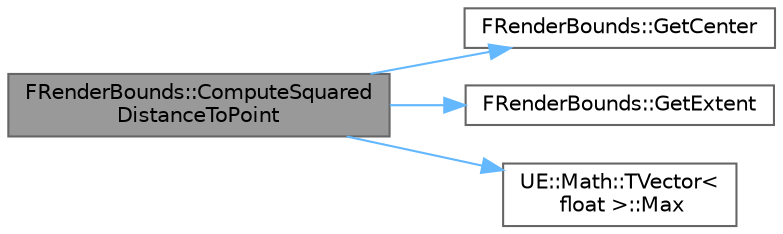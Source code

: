 digraph "FRenderBounds::ComputeSquaredDistanceToPoint"
{
 // INTERACTIVE_SVG=YES
 // LATEX_PDF_SIZE
  bgcolor="transparent";
  edge [fontname=Helvetica,fontsize=10,labelfontname=Helvetica,labelfontsize=10];
  node [fontname=Helvetica,fontsize=10,shape=box,height=0.2,width=0.4];
  rankdir="LR";
  Node1 [id="Node000001",label="FRenderBounds::ComputeSquared\lDistanceToPoint",height=0.2,width=0.4,color="gray40", fillcolor="grey60", style="filled", fontcolor="black",tooltip="Computes a squared distance to point."];
  Node1 -> Node2 [id="edge1_Node000001_Node000002",color="steelblue1",style="solid",tooltip=" "];
  Node2 [id="Node000002",label="FRenderBounds::GetCenter",height=0.2,width=0.4,color="grey40", fillcolor="white", style="filled",URL="$d5/da3/structFRenderBounds.html#a2285cdf98d12e269878b0a4a9337e93a",tooltip=" "];
  Node1 -> Node3 [id="edge2_Node000001_Node000003",color="steelblue1",style="solid",tooltip=" "];
  Node3 [id="Node000003",label="FRenderBounds::GetExtent",height=0.2,width=0.4,color="grey40", fillcolor="white", style="filled",URL="$d5/da3/structFRenderBounds.html#ae2715b751fa1b6b9a669fa81c88446f5",tooltip=" "];
  Node1 -> Node4 [id="edge3_Node000001_Node000004",color="steelblue1",style="solid",tooltip=" "];
  Node4 [id="Node000004",label="UE::Math::TVector\<\l float \>::Max",height=0.2,width=0.4,color="grey40", fillcolor="white", style="filled",URL="$de/d77/structUE_1_1Math_1_1TVector.html#a9c5345bd76871d060e0028354ef10b71",tooltip=" "];
}
